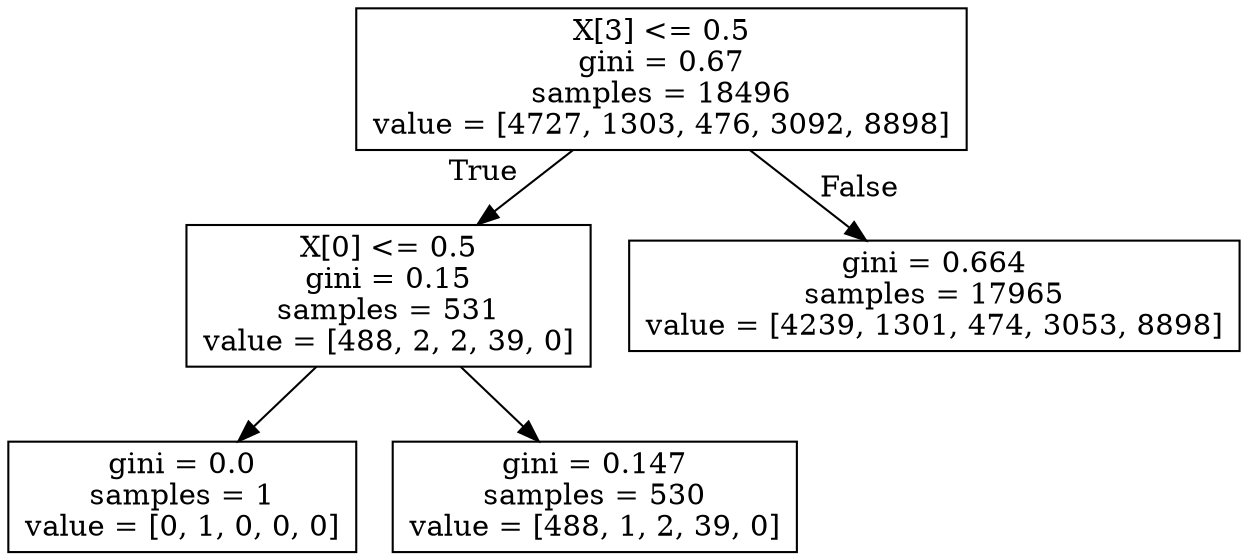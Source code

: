 digraph Tree {
node [shape=box] ;
0 [label="X[3] <= 0.5\ngini = 0.67\nsamples = 18496\nvalue = [4727, 1303, 476, 3092, 8898]"] ;
1 [label="X[0] <= 0.5\ngini = 0.15\nsamples = 531\nvalue = [488, 2, 2, 39, 0]"] ;
0 -> 1 [labeldistance=2.5, labelangle=45, headlabel="True"] ;
2 [label="gini = 0.0\nsamples = 1\nvalue = [0, 1, 0, 0, 0]"] ;
1 -> 2 ;
3 [label="gini = 0.147\nsamples = 530\nvalue = [488, 1, 2, 39, 0]"] ;
1 -> 3 ;
4 [label="gini = 0.664\nsamples = 17965\nvalue = [4239, 1301, 474, 3053, 8898]"] ;
0 -> 4 [labeldistance=2.5, labelangle=-45, headlabel="False"] ;
}